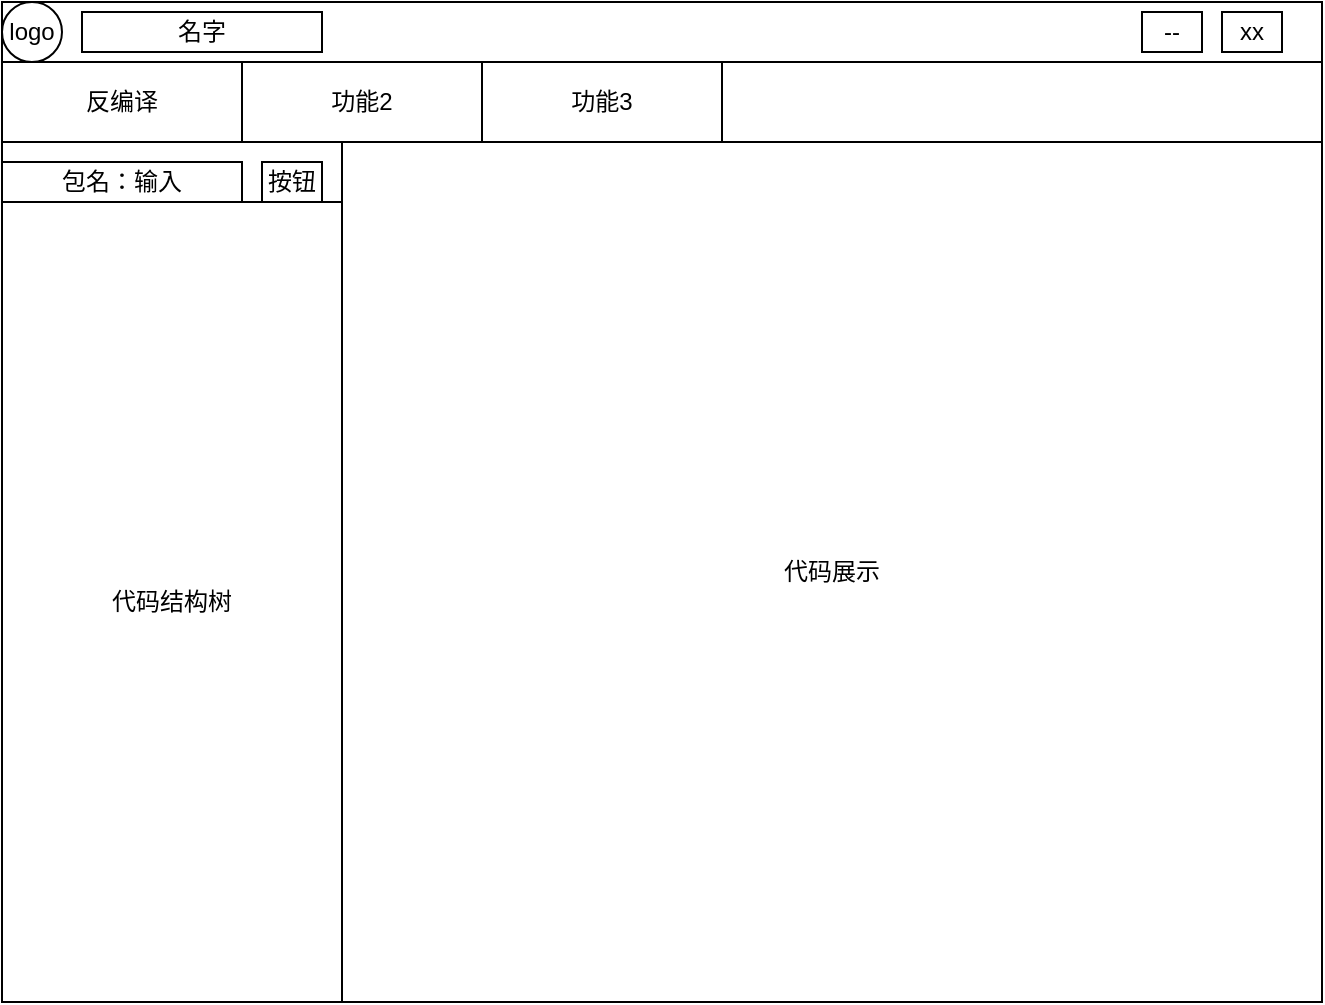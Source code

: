 <mxfile version="13.9.9" type="device"><diagram id="l1XtJj25LLKPM4fyAfoc" name="第 1 页"><mxGraphModel dx="1086" dy="806" grid="1" gridSize="10" guides="1" tooltips="1" connect="1" arrows="1" fold="1" page="1" pageScale="1" pageWidth="827" pageHeight="1169" math="0" shadow="0"><root><mxCell id="0"/><mxCell id="1" parent="0"/><mxCell id="7BZqwvULlfmE1_P_yPXd-1" value="" style="rounded=0;whiteSpace=wrap;html=1;" vertex="1" parent="1"><mxGeometry x="90" y="210" width="660" height="500" as="geometry"/></mxCell><mxCell id="7BZqwvULlfmE1_P_yPXd-2" value="" style="rounded=0;whiteSpace=wrap;html=1;" vertex="1" parent="1"><mxGeometry x="90" y="210" width="660" height="30" as="geometry"/></mxCell><mxCell id="7BZqwvULlfmE1_P_yPXd-3" value="logo" style="ellipse;whiteSpace=wrap;html=1;aspect=fixed;" vertex="1" parent="1"><mxGeometry x="90" y="210" width="30" height="30" as="geometry"/></mxCell><mxCell id="7BZqwvULlfmE1_P_yPXd-4" value="名字" style="rounded=0;whiteSpace=wrap;html=1;" vertex="1" parent="1"><mxGeometry x="130" y="215" width="120" height="20" as="geometry"/></mxCell><mxCell id="7BZqwvULlfmE1_P_yPXd-5" value="--" style="rounded=0;whiteSpace=wrap;html=1;" vertex="1" parent="1"><mxGeometry x="660" y="215" width="30" height="20" as="geometry"/></mxCell><mxCell id="7BZqwvULlfmE1_P_yPXd-6" value="xx" style="rounded=0;whiteSpace=wrap;html=1;" vertex="1" parent="1"><mxGeometry x="700" y="215" width="30" height="20" as="geometry"/></mxCell><mxCell id="7BZqwvULlfmE1_P_yPXd-7" value="反编译" style="rounded=0;whiteSpace=wrap;html=1;" vertex="1" parent="1"><mxGeometry x="90" y="240" width="120" height="40" as="geometry"/></mxCell><mxCell id="7BZqwvULlfmE1_P_yPXd-8" value="功能2" style="rounded=0;whiteSpace=wrap;html=1;" vertex="1" parent="1"><mxGeometry x="210" y="240" width="120" height="40" as="geometry"/></mxCell><mxCell id="7BZqwvULlfmE1_P_yPXd-9" value="功能3" style="rounded=0;whiteSpace=wrap;html=1;" vertex="1" parent="1"><mxGeometry x="330" y="240" width="120" height="40" as="geometry"/></mxCell><mxCell id="7BZqwvULlfmE1_P_yPXd-10" value="" style="rounded=0;whiteSpace=wrap;html=1;" vertex="1" parent="1"><mxGeometry x="90" y="280" width="650" height="430" as="geometry"/></mxCell><mxCell id="7BZqwvULlfmE1_P_yPXd-11" value="代码结构树" style="rounded=0;whiteSpace=wrap;html=1;" vertex="1" parent="1"><mxGeometry x="90" y="310" width="170" height="400" as="geometry"/></mxCell><mxCell id="7BZqwvULlfmE1_P_yPXd-12" value="代码展示" style="rounded=0;whiteSpace=wrap;html=1;" vertex="1" parent="1"><mxGeometry x="260" y="280" width="490" height="430" as="geometry"/></mxCell><mxCell id="7BZqwvULlfmE1_P_yPXd-13" value="包名：输入" style="rounded=0;whiteSpace=wrap;html=1;" vertex="1" parent="1"><mxGeometry x="90" y="290" width="120" height="20" as="geometry"/></mxCell><mxCell id="7BZqwvULlfmE1_P_yPXd-14" value="按钮" style="rounded=0;whiteSpace=wrap;html=1;" vertex="1" parent="1"><mxGeometry x="220" y="290" width="30" height="20" as="geometry"/></mxCell></root></mxGraphModel></diagram></mxfile>